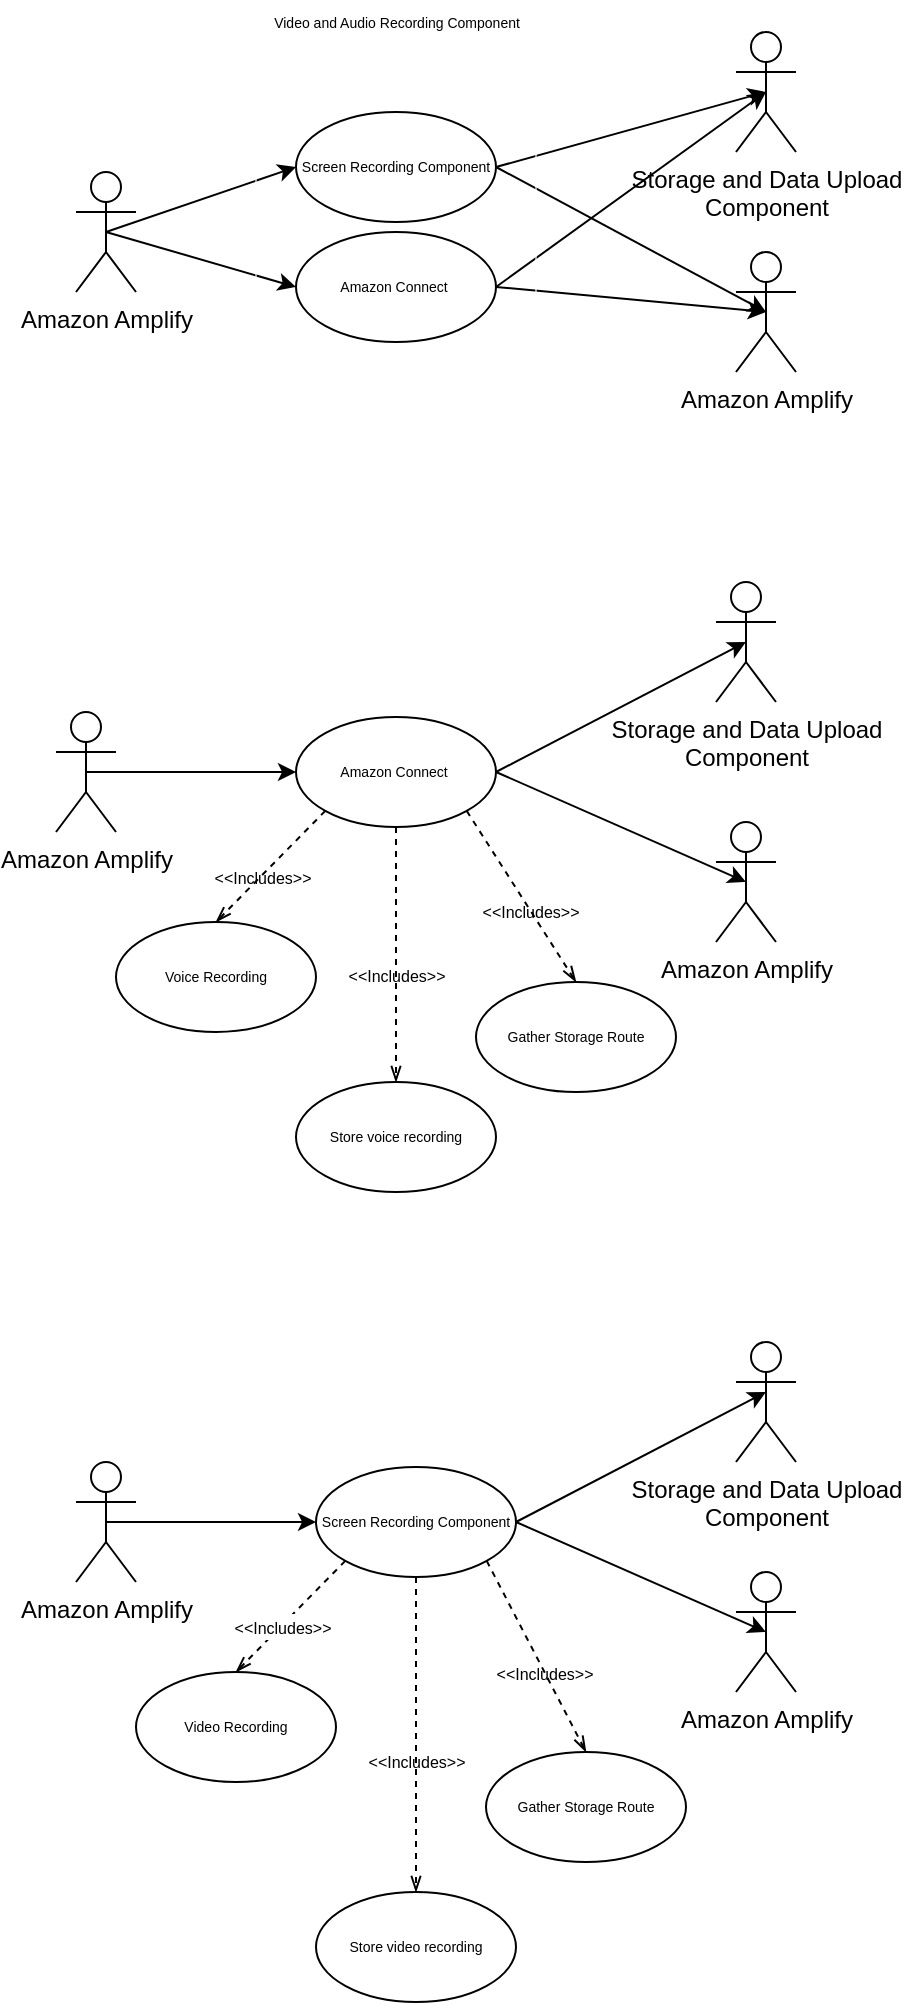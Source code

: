 <mxfile>
    <diagram id="CQLq-TFsm1m2SrwnFitU" name="Page-1">
        <mxGraphModel dx="690" dy="611" grid="1" gridSize="10" guides="1" tooltips="1" connect="1" arrows="1" fold="1" page="1" pageScale="1" pageWidth="850" pageHeight="1100" math="0" shadow="0">
            <root>
                <mxCell id="0"/>
                <mxCell id="1" parent="0"/>
                <mxCell id="73" style="edgeStyle=none;html=1;exitX=0.5;exitY=0.5;exitDx=0;exitDy=0;exitPerimeter=0;entryX=0;entryY=0.5;entryDx=0;entryDy=0;fontSize=7;" parent="1" source="74" target="79" edge="1">
                    <mxGeometry relative="1" as="geometry"/>
                </mxCell>
                <mxCell id="40" style="edgeStyle=none;html=1;exitX=0.5;exitY=0.5;exitDx=0;exitDy=0;exitPerimeter=0;entryX=0;entryY=0.5;entryDx=0;entryDy=0;fontSize=7;" parent="1" source="41" target="46" edge="1">
                    <mxGeometry relative="1" as="geometry"/>
                </mxCell>
                <mxCell id="74" value="Amazon Amplify" style="shape=umlActor;verticalLabelPosition=bottom;verticalAlign=top;html=1;fillColor=none;" parent="1" vertex="1">
                    <mxGeometry x="30" y="365" width="30" height="60" as="geometry"/>
                </mxCell>
                <mxCell id="41" value="Amazon Amplify" style="shape=umlActor;verticalLabelPosition=bottom;verticalAlign=top;html=1;fillColor=none;" parent="1" vertex="1">
                    <mxGeometry x="40" y="740" width="30" height="60" as="geometry"/>
                </mxCell>
                <mxCell id="75" style="edgeStyle=none;html=1;exitX=1;exitY=0.5;exitDx=0;exitDy=0;entryX=0.5;entryY=0.5;entryDx=0;entryDy=0;entryPerimeter=0;fontSize=7;" parent="1" source="79" target="81" edge="1">
                    <mxGeometry relative="1" as="geometry"/>
                </mxCell>
                <mxCell id="42" style="edgeStyle=none;html=1;exitX=1;exitY=0.5;exitDx=0;exitDy=0;entryX=0.5;entryY=0.5;entryDx=0;entryDy=0;entryPerimeter=0;fontSize=7;" parent="1" source="46" target="47" edge="1">
                    <mxGeometry relative="1" as="geometry"/>
                </mxCell>
                <mxCell id="76" style="edgeStyle=none;html=1;exitX=1;exitY=0.5;exitDx=0;exitDy=0;entryX=0.5;entryY=0.5;entryDx=0;entryDy=0;entryPerimeter=0;fontSize=7;" parent="1" source="79" target="80" edge="1">
                    <mxGeometry relative="1" as="geometry"/>
                </mxCell>
                <mxCell id="43" style="edgeStyle=none;html=1;exitX=1;exitY=0.5;exitDx=0;exitDy=0;entryX=0.5;entryY=0.5;entryDx=0;entryDy=0;entryPerimeter=0;fontSize=7;" parent="1" source="46" edge="1">
                    <mxGeometry relative="1" as="geometry">
                        <mxPoint x="385" y="705" as="targetPoint"/>
                    </mxGeometry>
                </mxCell>
                <mxCell id="77" style="edgeStyle=none;html=1;exitX=0;exitY=1;exitDx=0;exitDy=0;entryX=0.5;entryY=0;entryDx=0;entryDy=0;dashed=1;endArrow=openThin;endFill=0;" parent="1" source="79" target="82" edge="1">
                    <mxGeometry relative="1" as="geometry"/>
                </mxCell>
                <mxCell id="78" value="&lt;font style=&quot;font-size: 8px&quot;&gt;&amp;lt;&amp;lt;Includes&amp;gt;&amp;gt;&lt;/font&gt;" style="edgeLabel;html=1;align=center;verticalAlign=middle;resizable=0;points=[];labelBackgroundColor=none;" parent="77" vertex="1" connectable="0">
                    <mxGeometry x="0.154" relative="1" as="geometry">
                        <mxPoint as="offset"/>
                    </mxGeometry>
                </mxCell>
                <mxCell id="44" style="edgeStyle=none;html=1;exitX=0;exitY=1;exitDx=0;exitDy=0;entryX=0.5;entryY=0;entryDx=0;entryDy=0;dashed=1;endArrow=openThin;endFill=0;" parent="1" source="46" target="48" edge="1">
                    <mxGeometry relative="1" as="geometry"/>
                </mxCell>
                <mxCell id="45" value="&lt;font style=&quot;font-size: 8px&quot;&gt;&amp;lt;&amp;lt;Includes&amp;gt;&amp;gt;&lt;/font&gt;" style="edgeLabel;html=1;align=center;verticalAlign=middle;resizable=0;points=[];labelBackgroundColor=default;" parent="44" connectable="0" vertex="1">
                    <mxGeometry x="0.154" relative="1" as="geometry">
                        <mxPoint as="offset"/>
                    </mxGeometry>
                </mxCell>
                <mxCell id="79" value="Amazon Connect " style="ellipse;fontSize=7;fillColor=none;" parent="1" vertex="1">
                    <mxGeometry x="150" y="367.5" width="100" height="55" as="geometry"/>
                </mxCell>
                <mxCell id="46" value="Screen Recording Component" style="ellipse;fontSize=7;fillColor=none;" parent="1" vertex="1">
                    <mxGeometry x="160" y="742.5" width="100" height="55" as="geometry"/>
                </mxCell>
                <mxCell id="80" value="Storage and Data Upload&lt;br&gt;Component" style="shape=umlActor;verticalLabelPosition=bottom;verticalAlign=top;html=1;fillColor=none;" parent="1" vertex="1">
                    <mxGeometry x="360" y="300" width="30" height="60" as="geometry"/>
                </mxCell>
                <mxCell id="47" value="Amazon Amplify" style="shape=umlActor;verticalLabelPosition=bottom;verticalAlign=top;html=1;fillColor=none;" parent="1" vertex="1">
                    <mxGeometry x="370" y="795" width="30" height="60" as="geometry"/>
                </mxCell>
                <mxCell id="81" value="Amazon Amplify" style="shape=umlActor;verticalLabelPosition=bottom;verticalAlign=top;html=1;fillColor=none;" parent="1" vertex="1">
                    <mxGeometry x="360" y="420" width="30" height="60" as="geometry"/>
                </mxCell>
                <mxCell id="48" value="Video Recording" style="ellipse;fontSize=7;fillColor=none;" parent="1" vertex="1">
                    <mxGeometry x="70" y="845" width="100" height="55" as="geometry"/>
                </mxCell>
                <mxCell id="82" value="Voice Recording" style="ellipse;fontSize=7;fillColor=none;" parent="1" vertex="1">
                    <mxGeometry x="60" y="470" width="100" height="55" as="geometry"/>
                </mxCell>
                <mxCell id="49" value="Store video recording" style="ellipse;fontSize=7;fillColor=none;" parent="1" vertex="1">
                    <mxGeometry x="160" y="955" width="100" height="55" as="geometry"/>
                </mxCell>
                <mxCell id="83" value="Store voice recording" style="ellipse;fontSize=7;fillColor=none;" parent="1" vertex="1">
                    <mxGeometry x="150" y="550" width="100" height="55" as="geometry"/>
                </mxCell>
                <mxCell id="50" style="edgeStyle=none;html=1;exitX=0.5;exitY=1;exitDx=0;exitDy=0;entryX=0.5;entryY=0;entryDx=0;entryDy=0;dashed=1;endArrow=openThin;endFill=0;" parent="1" source="46" target="49" edge="1">
                    <mxGeometry relative="1" as="geometry">
                        <mxPoint x="237.325" y="814.995" as="sourcePoint"/>
                        <mxPoint x="182.68" y="870.55" as="targetPoint"/>
                    </mxGeometry>
                </mxCell>
                <mxCell id="51" value="&lt;font style=&quot;font-size: 8px&quot;&gt;&amp;lt;&amp;lt;Includes&amp;gt;&amp;gt;&lt;/font&gt;" style="edgeLabel;html=1;align=center;verticalAlign=middle;resizable=0;points=[];labelBackgroundColor=none;" parent="50" connectable="0" vertex="1">
                    <mxGeometry x="0.154" relative="1" as="geometry">
                        <mxPoint as="offset"/>
                    </mxGeometry>
                </mxCell>
                <mxCell id="84" style="edgeStyle=none;html=1;exitX=0.5;exitY=1;exitDx=0;exitDy=0;entryX=0.5;entryY=0;entryDx=0;entryDy=0;dashed=1;endArrow=openThin;endFill=0;" parent="1" source="79" target="83" edge="1">
                    <mxGeometry relative="1" as="geometry">
                        <mxPoint x="227.325" y="439.995" as="sourcePoint"/>
                        <mxPoint x="172.68" y="495.55" as="targetPoint"/>
                    </mxGeometry>
                </mxCell>
                <mxCell id="85" value="&lt;font style=&quot;font-size: 8px&quot;&gt;&amp;lt;&amp;lt;Includes&amp;gt;&amp;gt;&lt;/font&gt;" style="edgeLabel;html=1;align=center;verticalAlign=middle;resizable=0;points=[];labelBackgroundColor=none;" parent="84" vertex="1" connectable="0">
                    <mxGeometry x="0.154" relative="1" as="geometry">
                        <mxPoint as="offset"/>
                    </mxGeometry>
                </mxCell>
                <mxCell id="52" value="Storage and Data Upload&lt;br&gt;Component" style="shape=umlActor;verticalLabelPosition=bottom;verticalAlign=top;html=1;fillColor=none;" parent="1" vertex="1">
                    <mxGeometry x="370" y="680" width="30" height="60" as="geometry"/>
                </mxCell>
                <mxCell id="86" value="Gather Storage Route" style="ellipse;fontSize=7;fillColor=none;" parent="1" vertex="1">
                    <mxGeometry x="240" y="500" width="100" height="55" as="geometry"/>
                </mxCell>
                <mxCell id="56" value="Gather Storage Route" style="ellipse;fontSize=7;fillColor=none;" parent="1" vertex="1">
                    <mxGeometry x="245" y="885" width="100" height="55" as="geometry"/>
                </mxCell>
                <mxCell id="87" style="edgeStyle=none;html=1;exitX=1;exitY=1;exitDx=0;exitDy=0;entryX=0.5;entryY=0;entryDx=0;entryDy=0;dashed=1;endArrow=openThin;endFill=0;" parent="1" source="79" target="86" edge="1">
                    <mxGeometry relative="1" as="geometry">
                        <mxPoint x="210" y="432.5" as="sourcePoint"/>
                        <mxPoint x="210" y="560" as="targetPoint"/>
                    </mxGeometry>
                </mxCell>
                <mxCell id="88" value="&lt;font style=&quot;font-size: 8px&quot;&gt;&amp;lt;&amp;lt;Includes&amp;gt;&amp;gt;&lt;/font&gt;" style="edgeLabel;html=1;align=center;verticalAlign=middle;resizable=0;points=[];labelBackgroundColor=none;" parent="87" vertex="1" connectable="0">
                    <mxGeometry x="0.154" relative="1" as="geometry">
                        <mxPoint as="offset"/>
                    </mxGeometry>
                </mxCell>
                <mxCell id="57" style="edgeStyle=none;html=1;exitX=1;exitY=1;exitDx=0;exitDy=0;entryX=0.5;entryY=0;entryDx=0;entryDy=0;dashed=1;endArrow=openThin;endFill=0;" parent="1" source="46" target="56" edge="1">
                    <mxGeometry relative="1" as="geometry">
                        <mxPoint x="220" y="807.5" as="sourcePoint"/>
                        <mxPoint x="220" y="965" as="targetPoint"/>
                    </mxGeometry>
                </mxCell>
                <mxCell id="58" value="&lt;font style=&quot;font-size: 8px&quot;&gt;&amp;lt;&amp;lt;Includes&amp;gt;&amp;gt;&lt;/font&gt;" style="edgeLabel;html=1;align=center;verticalAlign=middle;resizable=0;points=[];labelBackgroundColor=none;" parent="57" connectable="0" vertex="1">
                    <mxGeometry x="0.154" relative="1" as="geometry">
                        <mxPoint as="offset"/>
                    </mxGeometry>
                </mxCell>
                <mxCell id="61" style="edgeStyle=none;html=1;exitX=0.5;exitY=0.5;exitDx=0;exitDy=0;exitPerimeter=0;entryX=0;entryY=0.5;entryDx=0;entryDy=0;fontSize=7;" parent="1" source="63" target="66" edge="1">
                    <mxGeometry relative="1" as="geometry"/>
                </mxCell>
                <mxCell id="62" style="edgeStyle=none;html=1;exitX=0.5;exitY=0.5;exitDx=0;exitDy=0;exitPerimeter=0;entryX=0;entryY=0.5;entryDx=0;entryDy=0;fontSize=7;" parent="1" source="63" target="69" edge="1">
                    <mxGeometry relative="1" as="geometry"/>
                </mxCell>
                <mxCell id="63" value="Amazon Amplify" style="shape=umlActor;verticalLabelPosition=bottom;verticalAlign=top;html=1;fillColor=none;" parent="1" vertex="1">
                    <mxGeometry x="40" y="95" width="30" height="60" as="geometry"/>
                </mxCell>
                <mxCell id="64" style="edgeStyle=none;html=1;exitX=1;exitY=0.5;exitDx=0;exitDy=0;entryX=0.5;entryY=0.5;entryDx=0;entryDy=0;entryPerimeter=0;fontSize=7;" parent="1" source="66" target="70" edge="1">
                    <mxGeometry relative="1" as="geometry"/>
                </mxCell>
                <mxCell id="65" style="edgeStyle=none;html=1;exitX=1;exitY=0.5;exitDx=0;exitDy=0;entryX=0.5;entryY=0.5;entryDx=0;entryDy=0;entryPerimeter=0;fontSize=7;" parent="1" source="66" target="71" edge="1">
                    <mxGeometry relative="1" as="geometry"/>
                </mxCell>
                <mxCell id="66" value="Screen Recording Component" style="ellipse;fontSize=7;fillColor=none;" parent="1" vertex="1">
                    <mxGeometry x="150" y="65" width="100" height="55" as="geometry"/>
                </mxCell>
                <mxCell id="67" style="edgeStyle=none;html=1;exitX=1;exitY=0.5;exitDx=0;exitDy=0;entryX=0.5;entryY=0.5;entryDx=0;entryDy=0;entryPerimeter=0;fontSize=7;" parent="1" source="69" target="71" edge="1">
                    <mxGeometry relative="1" as="geometry"/>
                </mxCell>
                <mxCell id="68" style="edgeStyle=none;html=1;exitX=1;exitY=0.5;exitDx=0;exitDy=0;entryX=0.5;entryY=0.5;entryDx=0;entryDy=0;entryPerimeter=0;fontSize=7;" parent="1" source="69" target="70" edge="1">
                    <mxGeometry relative="1" as="geometry"/>
                </mxCell>
                <mxCell id="69" value="Amazon Connect " style="ellipse;fontSize=7;fillColor=none;" parent="1" vertex="1">
                    <mxGeometry x="150" y="125" width="100" height="55" as="geometry"/>
                </mxCell>
                <mxCell id="70" value="Storage and Data Upload &lt;br&gt;Component" style="shape=umlActor;verticalLabelPosition=bottom;verticalAlign=top;html=1;fillColor=none;" parent="1" vertex="1">
                    <mxGeometry x="370" y="25" width="30" height="60" as="geometry"/>
                </mxCell>
                <mxCell id="71" value="Amazon Amplify" style="shape=umlActor;verticalLabelPosition=bottom;verticalAlign=top;html=1;fillColor=none;" parent="1" vertex="1">
                    <mxGeometry x="370" y="135" width="30" height="60" as="geometry"/>
                </mxCell>
                <mxCell id="72" value="Video and Audio Recording Component" style="html=1;align=center;verticalAlign=top;rounded=1;absoluteArcSize=1;arcSize=10;dashed=0;fontSize=7;glass=0;opacity=60;strokeColor=#FFFFFF;fillColor=none;" parent="1" vertex="1">
                    <mxGeometry x="130" y="10" width="140" height="230" as="geometry"/>
                </mxCell>
            </root>
        </mxGraphModel>
    </diagram>
</mxfile>